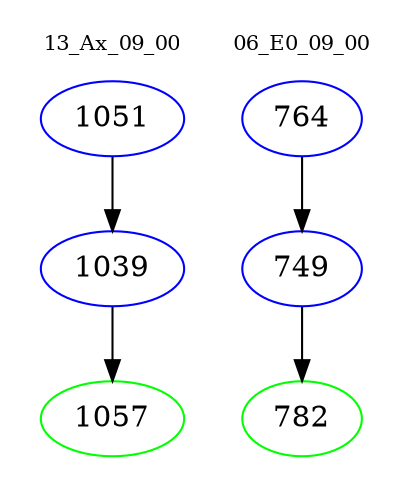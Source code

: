 digraph{
subgraph cluster_0 {
color = white
label = "13_Ax_09_00";
fontsize=10;
T0_1051 [label="1051", color="blue"]
T0_1051 -> T0_1039 [color="black"]
T0_1039 [label="1039", color="blue"]
T0_1039 -> T0_1057 [color="black"]
T0_1057 [label="1057", color="green"]
}
subgraph cluster_1 {
color = white
label = "06_E0_09_00";
fontsize=10;
T1_764 [label="764", color="blue"]
T1_764 -> T1_749 [color="black"]
T1_749 [label="749", color="blue"]
T1_749 -> T1_782 [color="black"]
T1_782 [label="782", color="green"]
}
}
